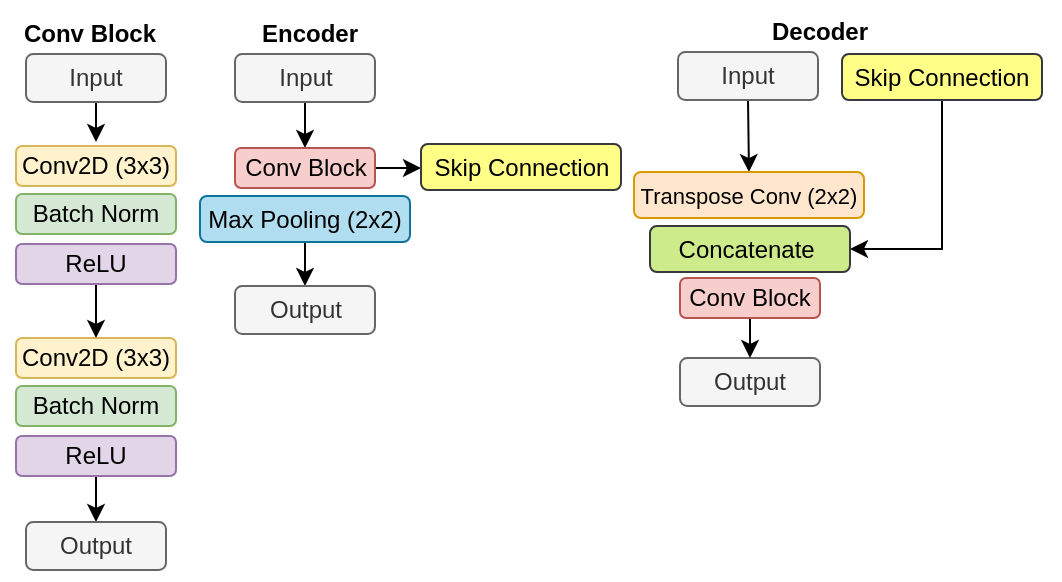 <mxfile version="26.2.6" pages="2">
  <diagram name="Page-1" id="Lb-_UWUphpEwMAvJYSBU">
    <mxGraphModel dx="874" dy="477" grid="1" gridSize="10" guides="1" tooltips="1" connect="1" arrows="1" fold="1" page="1" pageScale="1" pageWidth="850" pageHeight="1100" math="0" shadow="0">
      <root>
        <mxCell id="0" />
        <mxCell id="1" parent="0" />
        <mxCell id="-gU2kGT4cbX1jibzji8Q-50" value="" style="rounded=0;whiteSpace=wrap;html=1;strokeColor=none;fillColor=none;" parent="1" vertex="1">
          <mxGeometry x="150" y="73" width="530" height="290" as="geometry" />
        </mxCell>
        <mxCell id="-gU2kGT4cbX1jibzji8Q-20" value="" style="group;fontStyle=1;fontSize=10;" parent="1" vertex="1" connectable="0">
          <mxGeometry x="158" y="100" width="80" height="258" as="geometry" />
        </mxCell>
        <mxCell id="-gU2kGT4cbX1jibzji8Q-4" value="" style="edgeStyle=orthogonalEdgeStyle;rounded=0;orthogonalLoop=1;jettySize=auto;html=1;fontSize=10;" parent="-gU2kGT4cbX1jibzji8Q-20" source="-gU2kGT4cbX1jibzji8Q-1" edge="1">
          <mxGeometry relative="1" as="geometry">
            <mxPoint x="40" y="44" as="targetPoint" />
          </mxGeometry>
        </mxCell>
        <mxCell id="-gU2kGT4cbX1jibzji8Q-1" value="&lt;font&gt;Input&lt;/font&gt;" style="rounded=1;whiteSpace=wrap;html=1;fillColor=#f5f5f5;fontColor=#333333;strokeColor=#666666;" parent="-gU2kGT4cbX1jibzji8Q-20" vertex="1">
          <mxGeometry x="5" width="70" height="24" as="geometry" />
        </mxCell>
        <mxCell id="-gU2kGT4cbX1jibzji8Q-7" value="&lt;font style=&quot;font-size: 12px; font-weight: normal;&quot;&gt;Conv2D (3x3)&lt;/font&gt;" style="whiteSpace=wrap;html=1;rounded=1;fillColor=#fff2cc;strokeColor=#d6b656;fontStyle=1;fontSize=10;" parent="-gU2kGT4cbX1jibzji8Q-20" vertex="1">
          <mxGeometry y="142" width="80" height="20" as="geometry" />
        </mxCell>
        <mxCell id="-gU2kGT4cbX1jibzji8Q-19" style="edgeStyle=orthogonalEdgeStyle;rounded=0;orthogonalLoop=1;jettySize=auto;html=1;exitX=0.5;exitY=1;exitDx=0;exitDy=0;entryX=0.5;entryY=0;entryDx=0;entryDy=0;fontSize=10;" parent="-gU2kGT4cbX1jibzji8Q-20" source="-gU2kGT4cbX1jibzji8Q-9" target="-gU2kGT4cbX1jibzji8Q-18" edge="1">
          <mxGeometry relative="1" as="geometry" />
        </mxCell>
        <mxCell id="-gU2kGT4cbX1jibzji8Q-9" value="&lt;font style=&quot;font-size: 12px; font-weight: normal;&quot;&gt;ReLU&lt;/font&gt;" style="whiteSpace=wrap;html=1;rounded=1;fillColor=#e1d5e7;strokeColor=#9673a6;fontStyle=1;fontSize=10;" parent="-gU2kGT4cbX1jibzji8Q-20" vertex="1">
          <mxGeometry y="191" width="80" height="20" as="geometry" />
        </mxCell>
        <mxCell id="-gU2kGT4cbX1jibzji8Q-12" value="&lt;span style=&quot;font-weight: normal;&quot;&gt;&lt;font style=&quot;font-size: 12px;&quot;&gt;Batch Norm&lt;/font&gt;&lt;/span&gt;" style="whiteSpace=wrap;html=1;rounded=1;fillColor=#d5e8d4;strokeColor=#82b366;fontStyle=1;fontSize=10;" parent="-gU2kGT4cbX1jibzji8Q-20" vertex="1">
          <mxGeometry y="166" width="80" height="20" as="geometry" />
        </mxCell>
        <mxCell id="-gU2kGT4cbX1jibzji8Q-14" value="&lt;span style=&quot;font-weight: normal;&quot;&gt;&lt;font style=&quot;font-size: 12px;&quot;&gt;Conv2D (3x3)&lt;/font&gt;&lt;/span&gt;" style="whiteSpace=wrap;html=1;rounded=1;fillColor=#fff2cc;strokeColor=#d6b656;fontStyle=1;fontSize=10;" parent="-gU2kGT4cbX1jibzji8Q-20" vertex="1">
          <mxGeometry y="46" width="80" height="20" as="geometry" />
        </mxCell>
        <mxCell id="-gU2kGT4cbX1jibzji8Q-17" style="edgeStyle=orthogonalEdgeStyle;rounded=0;orthogonalLoop=1;jettySize=auto;html=1;exitX=0.5;exitY=1;exitDx=0;exitDy=0;entryX=0.5;entryY=0;entryDx=0;entryDy=0;fontSize=10;" parent="-gU2kGT4cbX1jibzji8Q-20" source="-gU2kGT4cbX1jibzji8Q-15" target="-gU2kGT4cbX1jibzji8Q-7" edge="1">
          <mxGeometry relative="1" as="geometry" />
        </mxCell>
        <mxCell id="-gU2kGT4cbX1jibzji8Q-15" value="&lt;span style=&quot;font-weight: normal;&quot;&gt;&lt;font style=&quot;font-size: 12px;&quot;&gt;ReLU&lt;/font&gt;&lt;/span&gt;" style="whiteSpace=wrap;html=1;rounded=1;fillColor=#e1d5e7;strokeColor=#9673a6;fontStyle=1;fontSize=10;" parent="-gU2kGT4cbX1jibzji8Q-20" vertex="1">
          <mxGeometry y="95" width="80" height="20" as="geometry" />
        </mxCell>
        <mxCell id="-gU2kGT4cbX1jibzji8Q-16" value="&lt;font style=&quot;font-size: 12px; font-weight: normal;&quot;&gt;Batch Norm&lt;/font&gt;" style="whiteSpace=wrap;html=1;rounded=1;fillColor=#d5e8d4;strokeColor=#82b366;fontStyle=1;fontSize=10;" parent="-gU2kGT4cbX1jibzji8Q-20" vertex="1">
          <mxGeometry y="70" width="80" height="20" as="geometry" />
        </mxCell>
        <mxCell id="-gU2kGT4cbX1jibzji8Q-18" value="&lt;font style=&quot;font-size: 12px; font-weight: normal;&quot;&gt;Output&lt;/font&gt;" style="rounded=1;whiteSpace=wrap;html=1;fillColor=#f5f5f5;fontColor=#333333;strokeColor=#666666;fontStyle=1;fontSize=10;" parent="-gU2kGT4cbX1jibzji8Q-20" vertex="1">
          <mxGeometry x="5" y="234" width="70" height="24" as="geometry" />
        </mxCell>
        <mxCell id="-gU2kGT4cbX1jibzji8Q-43" value="Conv Block" style="text;html=1;align=center;verticalAlign=middle;whiteSpace=wrap;rounded=0;fontStyle=1" parent="1" vertex="1">
          <mxGeometry x="160" y="80" width="70" height="20" as="geometry" />
        </mxCell>
        <mxCell id="-gU2kGT4cbX1jibzji8Q-44" value="" style="group;fontSize=10;" parent="1" vertex="1" connectable="0">
          <mxGeometry x="250" y="100" width="213.5" height="140" as="geometry" />
        </mxCell>
        <mxCell id="-gU2kGT4cbX1jibzji8Q-28" style="edgeStyle=orthogonalEdgeStyle;rounded=0;orthogonalLoop=1;jettySize=auto;html=1;exitX=0.5;exitY=1;exitDx=0;exitDy=0;entryX=0.5;entryY=0;entryDx=0;entryDy=0;" parent="-gU2kGT4cbX1jibzji8Q-44" source="-gU2kGT4cbX1jibzji8Q-21" target="-gU2kGT4cbX1jibzji8Q-22" edge="1">
          <mxGeometry relative="1" as="geometry" />
        </mxCell>
        <mxCell id="-gU2kGT4cbX1jibzji8Q-21" value="&lt;font style=&quot;&quot;&gt;Input&lt;/font&gt;" style="rounded=1;whiteSpace=wrap;html=1;fillColor=#f5f5f5;fontColor=#333333;strokeColor=#666666;" parent="-gU2kGT4cbX1jibzji8Q-44" vertex="1">
          <mxGeometry x="17.5" width="70" height="24" as="geometry" />
        </mxCell>
        <mxCell id="-gU2kGT4cbX1jibzji8Q-31" style="edgeStyle=orthogonalEdgeStyle;rounded=0;orthogonalLoop=1;jettySize=auto;html=1;exitX=1;exitY=0.5;exitDx=0;exitDy=0;entryX=0;entryY=0.5;entryDx=0;entryDy=0;" parent="-gU2kGT4cbX1jibzji8Q-44" source="-gU2kGT4cbX1jibzji8Q-22" target="-gU2kGT4cbX1jibzji8Q-27" edge="1">
          <mxGeometry relative="1" as="geometry" />
        </mxCell>
        <mxCell id="-gU2kGT4cbX1jibzji8Q-22" value="&lt;font style=&quot;&quot;&gt;Conv Block&lt;/font&gt;" style="rounded=1;whiteSpace=wrap;html=1;fillColor=#f8cecc;strokeColor=#b85450;" parent="-gU2kGT4cbX1jibzji8Q-44" vertex="1">
          <mxGeometry x="17.5" y="47" width="70" height="20" as="geometry" />
        </mxCell>
        <mxCell id="-gU2kGT4cbX1jibzji8Q-29" style="edgeStyle=orthogonalEdgeStyle;rounded=0;orthogonalLoop=1;jettySize=auto;html=1;exitX=0.5;exitY=1;exitDx=0;exitDy=0;entryX=0.5;entryY=0;entryDx=0;entryDy=0;" parent="-gU2kGT4cbX1jibzji8Q-44" source="-gU2kGT4cbX1jibzji8Q-23" target="-gU2kGT4cbX1jibzji8Q-26" edge="1">
          <mxGeometry relative="1" as="geometry" />
        </mxCell>
        <mxCell id="-gU2kGT4cbX1jibzji8Q-23" value="&lt;font style=&quot;&quot;&gt;Max Pooling (2x2)&lt;/font&gt;" style="rounded=1;whiteSpace=wrap;html=1;fillColor=#b1ddf0;strokeColor=#10739e;" parent="-gU2kGT4cbX1jibzji8Q-44" vertex="1">
          <mxGeometry y="71" width="105" height="23" as="geometry" />
        </mxCell>
        <mxCell id="-gU2kGT4cbX1jibzji8Q-26" value="&lt;font style=&quot;&quot;&gt;Output&lt;/font&gt;" style="rounded=1;whiteSpace=wrap;html=1;fillColor=#f5f5f5;fontColor=#333333;strokeColor=#666666;" parent="-gU2kGT4cbX1jibzji8Q-44" vertex="1">
          <mxGeometry x="17.5" y="116" width="70" height="24" as="geometry" />
        </mxCell>
        <mxCell id="-gU2kGT4cbX1jibzji8Q-27" value="&lt;font style=&quot;&quot;&gt;Skip Connection&lt;/font&gt;" style="rounded=1;whiteSpace=wrap;html=1;fillColor=#ffff88;strokeColor=#36393d;" parent="-gU2kGT4cbX1jibzji8Q-44" vertex="1">
          <mxGeometry x="110.5" y="45" width="100" height="23" as="geometry" />
        </mxCell>
        <mxCell id="-gU2kGT4cbX1jibzji8Q-46" value="Encoder" style="text;html=1;align=center;verticalAlign=middle;whiteSpace=wrap;rounded=0;fontStyle=1" parent="1" vertex="1">
          <mxGeometry x="270" y="80" width="70" height="20" as="geometry" />
        </mxCell>
        <mxCell id="-gU2kGT4cbX1jibzji8Q-47" value="" style="group" parent="1" vertex="1" connectable="0">
          <mxGeometry x="475" y="99" width="196" height="177" as="geometry" />
        </mxCell>
        <mxCell id="-gU2kGT4cbX1jibzji8Q-39" style="edgeStyle=orthogonalEdgeStyle;rounded=0;orthogonalLoop=1;jettySize=auto;html=1;exitX=0.5;exitY=1;exitDx=0;exitDy=0;entryX=0.5;entryY=0;entryDx=0;entryDy=0;" parent="-gU2kGT4cbX1jibzji8Q-47" source="-gU2kGT4cbX1jibzji8Q-32" target="-gU2kGT4cbX1jibzji8Q-38" edge="1">
          <mxGeometry relative="1" as="geometry" />
        </mxCell>
        <mxCell id="-gU2kGT4cbX1jibzji8Q-32" value="&lt;font style=&quot;&quot;&gt;Input&lt;/font&gt;" style="rounded=1;whiteSpace=wrap;html=1;fillColor=#f5f5f5;fontColor=#333333;strokeColor=#666666;" parent="-gU2kGT4cbX1jibzji8Q-47" vertex="1">
          <mxGeometry x="14" width="70" height="24" as="geometry" />
        </mxCell>
        <mxCell id="-gU2kGT4cbX1jibzji8Q-33" value="&lt;font style=&quot;&quot;&gt;Output&lt;/font&gt;" style="rounded=1;whiteSpace=wrap;html=1;fillColor=#f5f5f5;fontColor=#333333;strokeColor=#666666;" parent="-gU2kGT4cbX1jibzji8Q-47" vertex="1">
          <mxGeometry x="15" y="153" width="70" height="24" as="geometry" />
        </mxCell>
        <mxCell id="-gU2kGT4cbX1jibzji8Q-35" style="edgeStyle=orthogonalEdgeStyle;rounded=0;orthogonalLoop=1;jettySize=auto;html=1;exitX=0.5;exitY=1;exitDx=0;exitDy=0;entryX=0.5;entryY=0;entryDx=0;entryDy=0;" parent="-gU2kGT4cbX1jibzji8Q-47" source="-gU2kGT4cbX1jibzji8Q-34" target="-gU2kGT4cbX1jibzji8Q-33" edge="1">
          <mxGeometry relative="1" as="geometry" />
        </mxCell>
        <mxCell id="-gU2kGT4cbX1jibzji8Q-34" value="&lt;font&gt;Conv Block&lt;/font&gt;" style="rounded=1;whiteSpace=wrap;html=1;fillColor=#f8cecc;strokeColor=#b85450;" parent="-gU2kGT4cbX1jibzji8Q-47" vertex="1">
          <mxGeometry x="15" y="113" width="70" height="20" as="geometry" />
        </mxCell>
        <mxCell id="-gU2kGT4cbX1jibzji8Q-41" style="edgeStyle=orthogonalEdgeStyle;rounded=0;orthogonalLoop=1;jettySize=auto;html=1;exitX=0.5;exitY=1;exitDx=0;exitDy=0;entryX=1;entryY=0.5;entryDx=0;entryDy=0;" parent="-gU2kGT4cbX1jibzji8Q-47" source="-gU2kGT4cbX1jibzji8Q-36" target="-gU2kGT4cbX1jibzji8Q-37" edge="1">
          <mxGeometry relative="1" as="geometry" />
        </mxCell>
        <mxCell id="-gU2kGT4cbX1jibzji8Q-36" value="&lt;font style=&quot;&quot;&gt;Skip Connection&lt;/font&gt;" style="rounded=1;whiteSpace=wrap;html=1;fillColor=#ffff88;strokeColor=#36393d;" parent="-gU2kGT4cbX1jibzji8Q-47" vertex="1">
          <mxGeometry x="96" y="1" width="100" height="23" as="geometry" />
        </mxCell>
        <mxCell id="-gU2kGT4cbX1jibzji8Q-37" value="&lt;font style=&quot;&quot;&gt;Concatenate&amp;nbsp;&lt;/font&gt;" style="rounded=1;whiteSpace=wrap;html=1;fillColor=#cdeb8b;strokeColor=#36393d;" parent="-gU2kGT4cbX1jibzji8Q-47" vertex="1">
          <mxGeometry y="87" width="100" height="23" as="geometry" />
        </mxCell>
        <mxCell id="-gU2kGT4cbX1jibzji8Q-38" value="&lt;font style=&quot;font-size: 11px;&quot;&gt;&lt;font style=&quot;&quot;&gt;Transpose&amp;nbsp;&lt;/font&gt;&lt;span style=&quot;background-color: transparent; color: light-dark(rgb(0, 0, 0), rgb(255, 255, 255));&quot;&gt;&lt;font style=&quot;&quot;&gt;Conv (2x2)&lt;/font&gt;&lt;/span&gt;&lt;/font&gt;" style="rounded=1;whiteSpace=wrap;html=1;fillColor=#ffe6cc;strokeColor=#d79b00;" parent="-gU2kGT4cbX1jibzji8Q-47" vertex="1">
          <mxGeometry x="-8" y="60" width="115" height="23" as="geometry" />
        </mxCell>
        <mxCell id="-gU2kGT4cbX1jibzji8Q-49" value="Decoder" style="text;html=1;align=center;verticalAlign=middle;whiteSpace=wrap;rounded=0;fontStyle=1" parent="1" vertex="1">
          <mxGeometry x="525" y="79" width="70" height="20" as="geometry" />
        </mxCell>
      </root>
    </mxGraphModel>
  </diagram>
  <diagram id="UZ_mkDdNo1GEg9Fo6eb8" name="Page-2">
    <mxGraphModel dx="1113" dy="477" grid="1" gridSize="10" guides="1" tooltips="1" connect="1" arrows="1" fold="1" page="1" pageScale="1" pageWidth="850" pageHeight="1100" math="0" shadow="0">
      <root>
        <mxCell id="0" />
        <mxCell id="1" parent="0" />
        <mxCell id="zTAyR1EP8t8b5qUxrJmI-66" value="" style="group" vertex="1" connectable="0" parent="1">
          <mxGeometry x="68" y="440" width="90" height="97" as="geometry" />
        </mxCell>
        <mxCell id="zTAyR1EP8t8b5qUxrJmI-62" value="" style="group" vertex="1" connectable="0" parent="zTAyR1EP8t8b5qUxrJmI-66">
          <mxGeometry x="5" y="24" width="80" height="68" as="geometry" />
        </mxCell>
        <mxCell id="zTAyR1EP8t8b5qUxrJmI-59" value="&lt;span style=&quot;font-weight: normal;&quot;&gt;&lt;font style=&quot;font-size: 12px;&quot;&gt;BN&lt;/font&gt;&lt;/span&gt;" style="whiteSpace=wrap;html=1;rounded=1;fillColor=#fff2cc;strokeColor=#d6b656;fontStyle=1;fontSize=10;" vertex="1" parent="zTAyR1EP8t8b5qUxrJmI-62">
          <mxGeometry width="80" height="20" as="geometry" />
        </mxCell>
        <mxCell id="zTAyR1EP8t8b5qUxrJmI-60" value="&lt;span style=&quot;font-weight: normal;&quot;&gt;&lt;font style=&quot;font-size: 12px;&quot;&gt;Conv&lt;/font&gt;&lt;/span&gt;" style="whiteSpace=wrap;html=1;rounded=1;fillColor=#e1d5e7;strokeColor=#9673a6;fontStyle=1;fontSize=10;" vertex="1" parent="zTAyR1EP8t8b5qUxrJmI-62">
          <mxGeometry y="48" width="80" height="20" as="geometry" />
        </mxCell>
        <mxCell id="zTAyR1EP8t8b5qUxrJmI-61" value="&lt;font style=&quot;font-size: 12px; font-weight: normal;&quot;&gt;ReLU&lt;/font&gt;" style="whiteSpace=wrap;html=1;rounded=1;fillColor=#d5e8d4;strokeColor=#82b366;fontStyle=1;fontSize=10;" vertex="1" parent="zTAyR1EP8t8b5qUxrJmI-62">
          <mxGeometry y="24" width="80" height="20" as="geometry" />
        </mxCell>
        <mxCell id="zTAyR1EP8t8b5qUxrJmI-63" value="Conv_block" style="text;html=1;align=center;verticalAlign=middle;whiteSpace=wrap;rounded=0;fontStyle=1" vertex="1" parent="zTAyR1EP8t8b5qUxrJmI-66">
          <mxGeometry x="8" width="70" height="20" as="geometry" />
        </mxCell>
        <mxCell id="zTAyR1EP8t8b5qUxrJmI-64" value="" style="rounded=0;whiteSpace=wrap;html=1;fillColor=none;strokeColor=#FF0000;dashed=1;strokeWidth=1.4;" vertex="1" parent="zTAyR1EP8t8b5qUxrJmI-66">
          <mxGeometry y="19" width="90" height="78" as="geometry" />
        </mxCell>
        <mxCell id="zTAyR1EP8t8b5qUxrJmI-82" value="" style="group" vertex="1" connectable="0" parent="1">
          <mxGeometry x="270" y="389" width="120" height="199" as="geometry" />
        </mxCell>
        <mxCell id="zTAyR1EP8t8b5qUxrJmI-65" value="&lt;pre style=&quot;line-height: 16.25px; padding: 0 var(--jp-code-padding); color: rgb(33, 33, 33); text-align: start;&quot;&gt;&lt;span class=&quot;nf&quot; style=&quot;&quot;&gt;&lt;font style=&quot;font-size: 13px;&quot;&gt;Residual_block&lt;/font&gt;&lt;/span&gt;&lt;/pre&gt;" style="text;html=1;align=center;verticalAlign=middle;whiteSpace=wrap;rounded=0;fontStyle=1" vertex="1" parent="zTAyR1EP8t8b5qUxrJmI-82">
          <mxGeometry x="29" width="70" height="20" as="geometry" />
        </mxCell>
        <mxCell id="zTAyR1EP8t8b5qUxrJmI-76" style="edgeStyle=orthogonalEdgeStyle;curved=1;rounded=0;orthogonalLoop=1;jettySize=auto;html=1;exitX=0.5;exitY=0;exitDx=0;exitDy=0;startArrow=blockThin;startFill=1;endArrow=none;strokeWidth=1.3;" edge="1" parent="zTAyR1EP8t8b5qUxrJmI-82" source="zTAyR1EP8t8b5qUxrJmI-67">
          <mxGeometry relative="1" as="geometry">
            <mxPoint x="70" y="29" as="targetPoint" />
          </mxGeometry>
        </mxCell>
        <mxCell id="zTAyR1EP8t8b5qUxrJmI-67" value="&lt;span style=&quot;font-size: 12px;&quot;&gt;&lt;b&gt;Conv_block&lt;/b&gt;&lt;/span&gt;" style="whiteSpace=wrap;html=1;rounded=1;fillColor=#b1ddf0;strokeColor=#10739e;fontStyle=0;fontSize=10;" vertex="1" parent="zTAyR1EP8t8b5qUxrJmI-82">
          <mxGeometry x="30" y="56" width="80" height="20" as="geometry" />
        </mxCell>
        <mxCell id="zTAyR1EP8t8b5qUxrJmI-69" value="&lt;span style=&quot;font-size: 12px;&quot;&gt;&lt;b&gt;Conv_block&lt;/b&gt;&lt;/span&gt;" style="whiteSpace=wrap;html=1;rounded=1;fillColor=#b1ddf0;strokeColor=#10739e;fontStyle=0;fontSize=10;" vertex="1" parent="zTAyR1EP8t8b5qUxrJmI-82">
          <mxGeometry x="30" y="79" width="80" height="20" as="geometry" />
        </mxCell>
        <mxCell id="zTAyR1EP8t8b5qUxrJmI-70" value="&lt;span style=&quot;font-weight: normal;&quot;&gt;&lt;font style=&quot;font-size: 12px;&quot;&gt;Conv&lt;/font&gt;&lt;/span&gt;" style="whiteSpace=wrap;html=1;rounded=1;fillColor=#e1d5e7;strokeColor=#9673a6;fontStyle=1;fontSize=10;" vertex="1" parent="zTAyR1EP8t8b5qUxrJmI-82">
          <mxGeometry x="30" y="102" width="80" height="20" as="geometry" />
        </mxCell>
        <mxCell id="zTAyR1EP8t8b5qUxrJmI-71" value="&lt;span style=&quot;font-weight: normal;&quot;&gt;&lt;font style=&quot;font-size: 12px;&quot;&gt;BN&lt;/font&gt;&lt;/span&gt;" style="whiteSpace=wrap;html=1;rounded=1;fillColor=#fff2cc;strokeColor=#d6b656;fontStyle=1;fontSize=10;" vertex="1" parent="zTAyR1EP8t8b5qUxrJmI-82">
          <mxGeometry x="30" y="125" width="80" height="20" as="geometry" />
        </mxCell>
        <mxCell id="zTAyR1EP8t8b5qUxrJmI-77" style="edgeStyle=orthogonalEdgeStyle;curved=1;rounded=0;orthogonalLoop=1;jettySize=auto;html=1;exitX=0.5;exitY=1;exitDx=0;exitDy=0;strokeWidth=1.3;endArrow=blockThin;startFill=0;startArrow=none;endFill=1;" edge="1" parent="zTAyR1EP8t8b5qUxrJmI-82" source="zTAyR1EP8t8b5qUxrJmI-73">
          <mxGeometry relative="1" as="geometry">
            <mxPoint x="70" y="199" as="targetPoint" />
            <Array as="points">
              <mxPoint x="70" y="189" />
              <mxPoint x="70" y="189" />
            </Array>
          </mxGeometry>
        </mxCell>
        <mxCell id="zTAyR1EP8t8b5qUxrJmI-78" style="edgeStyle=orthogonalEdgeStyle;curved=1;rounded=0;orthogonalLoop=1;jettySize=auto;html=1;exitX=0;exitY=0.5;exitDx=0;exitDy=0;strokeWidth=1.3;endArrow=none;startFill=1;startArrow=blockThin;" edge="1" parent="zTAyR1EP8t8b5qUxrJmI-82" source="zTAyR1EP8t8b5qUxrJmI-73">
          <mxGeometry relative="1" as="geometry">
            <mxPoint x="70" y="39" as="targetPoint" />
            <Array as="points">
              <mxPoint x="10" y="158" />
              <mxPoint x="10" y="39" />
            </Array>
          </mxGeometry>
        </mxCell>
        <mxCell id="zTAyR1EP8t8b5qUxrJmI-73" value="&lt;span style=&quot;font-weight: normal;&quot;&gt;&lt;font style=&quot;font-size: 12px;&quot;&gt;Addition&lt;/font&gt;&lt;/span&gt;" style="whiteSpace=wrap;html=1;rounded=1;fillColor=#f5f5f5;strokeColor=#666666;fontStyle=1;fontSize=10;gradientColor=#b3b3b3;" vertex="1" parent="zTAyR1EP8t8b5qUxrJmI-82">
          <mxGeometry x="30" y="148" width="80" height="20" as="geometry" />
        </mxCell>
        <mxCell id="zTAyR1EP8t8b5qUxrJmI-79" value="" style="rounded=0;whiteSpace=wrap;html=1;fillColor=none;strokeColor=light-dark(#da0b0b, #ededed);strokeWidth=1.4;dashed=1;" vertex="1" parent="zTAyR1EP8t8b5qUxrJmI-82">
          <mxGeometry y="20" width="120" height="179" as="geometry" />
        </mxCell>
        <mxCell id="zTAyR1EP8t8b5qUxrJmI-101" value="" style="group" vertex="1" connectable="0" parent="1">
          <mxGeometry x="165" y="451" width="91" height="75" as="geometry" />
        </mxCell>
        <mxCell id="zTAyR1EP8t8b5qUxrJmI-94" value="" style="group" vertex="1" connectable="0" parent="zTAyR1EP8t8b5qUxrJmI-101">
          <mxGeometry x="6" y="27" width="80" height="42" as="geometry" />
        </mxCell>
        <mxCell id="zTAyR1EP8t8b5qUxrJmI-88" value="&lt;span style=&quot;font-size: 12px;&quot;&gt;&lt;b&gt;Conv_block&lt;/b&gt;&lt;/span&gt;" style="whiteSpace=wrap;html=1;rounded=1;fillColor=#dae8fc;strokeColor=#6c8ebf;fontStyle=0;fontSize=10;gradientColor=#7ea6e0;" vertex="1" parent="zTAyR1EP8t8b5qUxrJmI-94">
          <mxGeometry width="80" height="20" as="geometry" />
        </mxCell>
        <mxCell id="zTAyR1EP8t8b5qUxrJmI-90" value="&lt;span style=&quot;font-size: 12px;&quot;&gt;&lt;b&gt;Conv_block&lt;/b&gt;&lt;/span&gt;" style="whiteSpace=wrap;html=1;rounded=1;fillColor=#dae8fc;strokeColor=#6c8ebf;fontStyle=0;fontSize=10;gradientColor=#7ea6e0;" vertex="1" parent="zTAyR1EP8t8b5qUxrJmI-94">
          <mxGeometry y="22" width="80" height="20" as="geometry" />
        </mxCell>
        <mxCell id="zTAyR1EP8t8b5qUxrJmI-96" value="" style="rounded=0;whiteSpace=wrap;html=1;fillColor=none;strokeColor=light-dark(#e50606, #ededed);strokeWidth=1.4;dashed=1;" vertex="1" parent="zTAyR1EP8t8b5qUxrJmI-101">
          <mxGeometry y="21" width="91" height="54" as="geometry" />
        </mxCell>
        <mxCell id="zTAyR1EP8t8b5qUxrJmI-97" value="&lt;pre style=&quot;line-height: 16.25px; padding: 0 var(--jp-code-padding); color: rgb(33, 33, 33); font-size: 13px; text-align: start;&quot;&gt;&lt;span style=&quot;color: var(--jp-mirror-editor-comment-color);&quot; class=&quot;c1&quot;&gt;Bridge&lt;/span&gt;&lt;/pre&gt;" style="text;html=1;align=center;verticalAlign=middle;whiteSpace=wrap;rounded=0;fontStyle=1" vertex="1" parent="zTAyR1EP8t8b5qUxrJmI-101">
          <mxGeometry x="11" width="70" height="20" as="geometry" />
        </mxCell>
        <mxCell id="zTAyR1EP8t8b5qUxrJmI-117" value="" style="group" vertex="1" connectable="0" parent="1">
          <mxGeometry x="425" y="418.5" width="100" height="140" as="geometry" />
        </mxCell>
        <mxCell id="zTAyR1EP8t8b5qUxrJmI-14" value="&lt;pre style=&quot;line-height: 16.25px; padding: 0 var(--jp-code-padding); color: rgb(33, 33, 33); font-size: 13px; text-align: start;&quot;&gt;&lt;span class=&quot;n&quot;&gt;&lt;b&gt;upsample_concat_block&lt;/b&gt;&lt;/span&gt;&lt;/pre&gt;" style="text;html=1;align=center;verticalAlign=middle;whiteSpace=wrap;rounded=0;fontStyle=0" vertex="1" parent="zTAyR1EP8t8b5qUxrJmI-117">
          <mxGeometry x="1" width="98" height="20" as="geometry" />
        </mxCell>
        <mxCell id="zTAyR1EP8t8b5qUxrJmI-116" style="edgeStyle=orthogonalEdgeStyle;rounded=0;orthogonalLoop=1;jettySize=auto;html=1;exitX=0.5;exitY=1;exitDx=0;exitDy=0;strokeWidth=1.2;endArrow=none;startFill=1;startArrow=blockThin;" edge="1" parent="zTAyR1EP8t8b5qUxrJmI-117" source="zTAyR1EP8t8b5qUxrJmI-102">
          <mxGeometry relative="1" as="geometry">
            <mxPoint x="51" y="136" as="targetPoint" />
            <Array as="points">
              <mxPoint x="51" y="126" />
              <mxPoint x="51" y="126" />
            </Array>
          </mxGeometry>
        </mxCell>
        <mxCell id="zTAyR1EP8t8b5qUxrJmI-102" value="&lt;span style=&quot;&quot;&gt;&lt;font style=&quot;font-size: 12px;&quot;&gt;Up Sampling&lt;/font&gt;&lt;/span&gt;" style="whiteSpace=wrap;html=1;rounded=1;fillColor=#fff2cc;strokeColor=#d6b656;fontStyle=0;fontSize=10;" vertex="1" parent="zTAyR1EP8t8b5qUxrJmI-117">
          <mxGeometry x="8" y="86" width="86" height="20" as="geometry" />
        </mxCell>
        <mxCell id="zTAyR1EP8t8b5qUxrJmI-104" value="&lt;font style=&quot;&quot;&gt;Concatenate&amp;nbsp;&lt;/font&gt;" style="rounded=1;whiteSpace=wrap;html=1;fillColor=#e6d0de;strokeColor=#996185;gradientColor=#d5739d;" vertex="1" parent="zTAyR1EP8t8b5qUxrJmI-117">
          <mxGeometry x="8.5" y="58" width="85" height="23" as="geometry" />
        </mxCell>
        <mxCell id="zTAyR1EP8t8b5qUxrJmI-115" style="edgeStyle=orthogonalEdgeStyle;rounded=0;orthogonalLoop=1;jettySize=auto;html=1;exitX=0.5;exitY=0;exitDx=0;exitDy=0;strokeWidth=1.2;endArrow=blockThin;endFill=1;" edge="1" parent="zTAyR1EP8t8b5qUxrJmI-117">
          <mxGeometry relative="1" as="geometry">
            <mxPoint x="51" y="26" as="targetPoint" />
            <mxPoint x="50.5" y="56" as="sourcePoint" />
          </mxGeometry>
        </mxCell>
        <mxCell id="zTAyR1EP8t8b5qUxrJmI-114" value="" style="rounded=0;whiteSpace=wrap;html=1;fillColor=none;strokeColor=light-dark(#ec0404, #ededed);strokeWidth=1.4;dashed=1;" vertex="1" parent="zTAyR1EP8t8b5qUxrJmI-117">
          <mxGeometry y="20" width="100" height="120" as="geometry" />
        </mxCell>
        <mxCell id="zTAyR1EP8t8b5qUxrJmI-131" value="" style="group" vertex="1" connectable="0" parent="1">
          <mxGeometry x="548" y="427" width="120" height="123" as="geometry" />
        </mxCell>
        <mxCell id="zTAyR1EP8t8b5qUxrJmI-83" value="&lt;pre style=&quot;font-size: 12px; line-height: 16.25px; padding: 0 var(--jp-code-padding); color: rgb(33, 33, 33); text-align: start;&quot;&gt;&lt;span style=&quot;&quot; class=&quot;nf&quot;&gt;&lt;font style=&quot;font-size: 13px;&quot;&gt;Residual_block&lt;/font&gt;&lt;/span&gt;&lt;/pre&gt;" style="whiteSpace=wrap;html=1;rounded=1;fillColor=#cdeb8b;strokeColor=#36393d;fontStyle=1;fontSize=10;" vertex="1" parent="zTAyR1EP8t8b5qUxrJmI-131">
          <mxGeometry x="6" y="26" width="110" height="20" as="geometry" />
        </mxCell>
        <mxCell id="zTAyR1EP8t8b5qUxrJmI-84" value="&lt;pre style=&quot;font-size: 12px; line-height: 16.25px; padding: 0 var(--jp-code-padding); color: rgb(33, 33, 33); text-align: start;&quot;&gt;&lt;span style=&quot;&quot; class=&quot;nf&quot;&gt;&lt;font style=&quot;font-size: 13px;&quot;&gt;Residual_block&lt;/font&gt;&lt;/span&gt;&lt;/pre&gt;" style="whiteSpace=wrap;html=1;rounded=1;fillColor=#cdeb8b;strokeColor=#36393d;fontStyle=1;fontSize=10;" vertex="1" parent="zTAyR1EP8t8b5qUxrJmI-131">
          <mxGeometry x="6" y="50" width="110" height="20" as="geometry" />
        </mxCell>
        <mxCell id="zTAyR1EP8t8b5qUxrJmI-85" value="&lt;pre style=&quot;font-size: 12px; line-height: 16.25px; padding: 0 var(--jp-code-padding); color: rgb(33, 33, 33); text-align: start;&quot;&gt;&lt;span style=&quot;&quot; class=&quot;nf&quot;&gt;&lt;font style=&quot;font-size: 13px;&quot;&gt;Residual_block&lt;/font&gt;&lt;/span&gt;&lt;/pre&gt;" style="whiteSpace=wrap;html=1;rounded=1;fillColor=#cdeb8b;strokeColor=#36393d;fontStyle=1;fontSize=10;" vertex="1" parent="zTAyR1EP8t8b5qUxrJmI-131">
          <mxGeometry x="6" y="74" width="110" height="20" as="geometry" />
        </mxCell>
        <mxCell id="zTAyR1EP8t8b5qUxrJmI-86" value="&lt;pre style=&quot;font-size: 12px; line-height: 16.25px; padding: 0 var(--jp-code-padding); color: rgb(33, 33, 33); text-align: start;&quot;&gt;&lt;span style=&quot;&quot; class=&quot;nf&quot;&gt;&lt;font style=&quot;font-size: 13px;&quot;&gt;Residual_block&lt;/font&gt;&lt;/span&gt;&lt;/pre&gt;" style="whiteSpace=wrap;html=1;rounded=1;fillColor=#cdeb8b;strokeColor=#36393d;fontStyle=1;fontSize=10;" vertex="1" parent="zTAyR1EP8t8b5qUxrJmI-131">
          <mxGeometry x="6" y="98" width="110" height="20" as="geometry" />
        </mxCell>
        <mxCell id="zTAyR1EP8t8b5qUxrJmI-98" value="&lt;span style=&quot;text-wrap-mode: nowrap; color: rgba(0, 0, 0, 0); font-family: monospace; font-size: 0px; text-align: start;&quot;&gt;%3CmxGraphModel%3E%3Croot%3E%3CmxCell%20id%3D%220%22%2F%3E%3CmxCell%20id%3D%221%22%20parent%3D%220%22%2F%3E%3CmxCell%20id%3D%222%22%20value%3D%22%22%20style%3D%22rounded%3D0%3BwhiteSpace%3Dwrap%3Bhtml%3D1%3BfillColor%3Dnone%3BstrokeWidth%3D1.4%3Bdashed%3D1%3BstrokeColor%3Dlight-dark(%23e60505%2C%20%23ededed)%3B%22%20vertex%3D%221%22%20parent%3D%221%22%3E%3CmxGeometry%20x%3D%2274%22%20y%3D%22654%22%20width%3D%22120%22%20height%3D%22102%22%20as%3D%22geometry%22%2F%3E%3C%2FmxCell%3E%3C%2Froot%3E%3C%2FmxGraphModel%3E&lt;/span&gt;&lt;span style=&quot;text-wrap-mode: nowrap; color: rgba(0, 0, 0, 0); font-family: monospace; font-size: 0px; text-align: start;&quot;&gt;%3CmxGraphModel%3E%3Croot%3E%3CmxCell%20id%3D%220%22%2F%3E%3CmxCell%20id%3D%221%22%20parent%3D%220%22%2F%3E%3CmxCell%20id%3D%222%22%20value%3D%22%22%20style%3D%22rounded%3D0%3BwhiteSpace%3Dwrap%3Bhtml%3D1%3BfillColor%3Dnone%3BstrokeWidth%3D1.4%3Bdashed%3D1%3BstrokeColor%3Dlight-dark(%23e60505%2C%20%23ededed)%3B%22%20vertex%3D%221%22%20parent%3D%221%22%3E%3CmxGeometry%20x%3D%2274%22%20y%3D%22654%22%20width%3D%22120%22%20height%3D%22102%22%20as%3D%22geometry%22%2F%3E%3C%2FmxCell%3E%3C%2Froot%3E%3C%2FmxGraphModel%3E&lt;/span&gt;&lt;span style=&quot;text-wrap-mode: nowrap; color: rgba(0, 0, 0, 0); font-family: monospace; font-size: 0px; text-align: start;&quot;&gt;%3CmxGraphModel%3E%3Croot%3E%3CmxCell%20id%3D%220%22%2F%3E%3CmxCell%20id%3D%221%22%20parent%3D%220%22%2F%3E%3CmxCell%20id%3D%222%22%20value%3D%22%22%20style%3D%22rounded%3D0%3BwhiteSpace%3Dwrap%3Bhtml%3D1%3BfillColor%3Dnone%3BstrokeWidth%3D1.4%3Bdashed%3D1%3BstrokeColor%3Dlight-dark(%23e60505%2C%20%23ededed)%3B%22%20vertex%3D%221%22%20parent%3D%221%22%3E%3CmxGeometry%20x%3D%2274%22%20y%3D%22654%22%20width%3D%22120%22%20height%3D%22102%22%20as%3D%22geometry%22%2F%3E%3C%2FmxCell%3E%3C%2Froot%3E%3C%2FmxGraphModel%3E&lt;/span&gt;&lt;span style=&quot;text-wrap-mode: nowrap; color: rgba(0, 0, 0, 0); font-family: monospace; font-size: 0px; text-align: start;&quot;&gt;%3CmxGraphModel%3E%3Croot%3E%3CmxCell%20id%3D%220%22%2F%3E%3CmxCell%20id%3D%221%22%20parent%3D%220%22%2F%3E%3CmxCell%20id%3D%222%22%20value%3D%22%22%20style%3D%22rounded%3D0%3BwhiteSpace%3Dwrap%3Bhtml%3D1%3BfillColor%3Dnone%3BstrokeWidth%3D1.4%3Bdashed%3D1%3BstrokeColor%3Dlight-dark(%23e60505%2C%20%23ededed)%3B%22%20vertex%3D%221%22%20parent%3D%221%22%3E%3CmxGeometry%20x%3D%2274%22%20y%3D%22654%22%20width%3D%22120%22%20height%3D%22102%22%20as%3D%22geometry%22%2F%3E%3C%2FmxCell%3E%3C%2Froot%3E%3C%2FmxGraphModel%3E&lt;/span&gt;&lt;span style=&quot;text-wrap-mode: nowrap; color: rgba(0, 0, 0, 0); font-family: monospace; font-size: 0px; text-align: start;&quot;&gt;%3CmxGraphModel%3E%3Croot%3E%3CmxCell%20id%3D%220%22%2F%3E%3CmxCell%20id%3D%221%22%20parent%3D%220%22%2F%3E%3CmxCell%20id%3D%222%22%20value%3D%22%22%20style%3D%22rounded%3D0%3BwhiteSpace%3Dwrap%3Bhtml%3D1%3BfillColor%3Dnone%3BstrokeWidth%3D1.4%3Bdashed%3D1%3BstrokeColor%3Dlight-dark(%23e60505%2C%20%23ededed)%3B%22%20vertex%3D%221%22%20parent%3D%221%22%3E%3CmxGeometry%20x%3D%2274%22%20y%3D%22654%22%20width%3D%22120%22%20height%3D%22102%22%20as%3D%22geometry%22%2F%3E%3C%2FmxCell%3E%3C%2Froot%3E%3C%2FmxGraphModel%3E&lt;/span&gt;&lt;span style=&quot;text-wrap-mode: nowrap; color: rgba(0, 0, 0, 0); font-family: monospace; font-size: 0px; text-align: start;&quot;&gt;%3CmxGraphModel%3E%3Croot%3E%3CmxCell%20id%3D%220%22%2F%3E%3CmxCell%20id%3D%221%22%20parent%3D%220%22%2F%3E%3CmxCell%20id%3D%222%22%20value%3D%22%22%20style%3D%22rounded%3D0%3BwhiteSpace%3Dwrap%3Bhtml%3D1%3BfillColor%3Dnone%3BstrokeWidth%3D1.4%3Bdashed%3D1%3BstrokeColor%3Dlight-dark(%23e60505%2C%20%23ededed)%3B%22%20vertex%3D%221%22%20parent%3D%221%22%3E%3CmxGeometry%20x%3D%2274%22%20y%3D%22654%22%20width%3D%22120%22%20height%3D%22102%22%20as%3D%22geometry%22%2F%3E%3C%2FmxCell%3E%3C%2Froot%3E%3C%2FmxGraphModel%3E&lt;/span&gt;" style="rounded=0;whiteSpace=wrap;html=1;fillColor=none;strokeWidth=1.4;dashed=1;strokeColor=light-dark(#e60505, #ededed);" vertex="1" parent="zTAyR1EP8t8b5qUxrJmI-131">
          <mxGeometry y="21" width="120" height="102" as="geometry" />
        </mxCell>
        <mxCell id="zTAyR1EP8t8b5qUxrJmI-100" value="&lt;pre style=&quot;line-height: 16.25px; padding: 0 var(--jp-code-padding); color: rgb(33, 33, 33); font-size: 13px; text-align: start;&quot;&gt;&lt;pre style=&quot;font-weight: 400; line-height: 16.25px; padding: 0 var(--jp-code-padding); color: rgb(33, 33, 33);&quot;&gt;&lt;span style=&quot;color: var(--jp-mirror-editor-comment-color);&quot; class=&quot;c1&quot;&gt;&lt;b&gt;Encoder&lt;/b&gt;&lt;/span&gt;&lt;/pre&gt;&lt;/pre&gt;" style="text;html=1;align=center;verticalAlign=middle;whiteSpace=wrap;rounded=0;fontStyle=1" vertex="1" parent="zTAyR1EP8t8b5qUxrJmI-131">
          <mxGeometry x="26" width="70" height="20" as="geometry" />
        </mxCell>
        <mxCell id="zTAyR1EP8t8b5qUxrJmI-138" value="" style="group" vertex="1" connectable="0" parent="1">
          <mxGeometry x="678" y="371" width="170" height="217" as="geometry" />
        </mxCell>
        <mxCell id="zTAyR1EP8t8b5qUxrJmI-113" value="&lt;pre style=&quot;line-height: 16.25px; padding: 0 var(--jp-code-padding); color: rgb(33, 33, 33); font-size: 13px; text-align: start;&quot;&gt;&lt;pre style=&quot;font-weight: 400; line-height: 16.25px; padding: 0 var(--jp-code-padding); color: rgb(33, 33, 33);&quot;&gt;&lt;span style=&quot;color: var(--jp-mirror-editor-comment-color);&quot; class=&quot;c1&quot;&gt;&lt;b&gt;Decoder&lt;/b&gt;&lt;/span&gt;&lt;/pre&gt;&lt;/pre&gt;" style="text;html=1;align=center;verticalAlign=middle;whiteSpace=wrap;rounded=0;fontStyle=1" vertex="1" parent="zTAyR1EP8t8b5qUxrJmI-138">
          <mxGeometry x="50" width="70" height="20" as="geometry" />
        </mxCell>
        <mxCell id="zTAyR1EP8t8b5qUxrJmI-136" value="" style="group" vertex="1" connectable="0" parent="zTAyR1EP8t8b5qUxrJmI-138">
          <mxGeometry x="5" y="26" width="160" height="185.5" as="geometry" />
        </mxCell>
        <mxCell id="zTAyR1EP8t8b5qUxrJmI-125" value="&lt;pre style=&quot;font-size: 12px; line-height: 16.25px; padding: 0 var(--jp-code-padding); color: rgb(33, 33, 33); text-align: start;&quot;&gt;&lt;pre style=&quot;font-weight: 400; line-height: 16.25px; padding: 0 var(--jp-code-padding); color: rgb(33, 33, 33); font-size: 13px;&quot;&gt;&lt;span class=&quot;n&quot;&gt;&lt;b&gt;upsample_concat_block&lt;/b&gt;&lt;/span&gt;&lt;/pre&gt;&lt;/pre&gt;" style="whiteSpace=wrap;html=1;rounded=1;fillColor=#f5f5f5;strokeColor=#666666;fontStyle=1;fontSize=10;gradientColor=#b3b3b3;" vertex="1" parent="zTAyR1EP8t8b5qUxrJmI-136">
          <mxGeometry y="165.5" width="160" height="20" as="geometry" />
        </mxCell>
        <mxCell id="zTAyR1EP8t8b5qUxrJmI-128" value="&lt;pre style=&quot;font-size: 12px; line-height: 16.25px; padding: 0 var(--jp-code-padding); color: rgb(33, 33, 33); text-align: start;&quot;&gt;&lt;span style=&quot;&quot; class=&quot;nf&quot;&gt;&lt;font style=&quot;font-size: 13px;&quot;&gt;Residual_block&lt;/font&gt;&lt;/span&gt;&lt;/pre&gt;" style="whiteSpace=wrap;html=1;rounded=1;fillColor=#cdeb8b;strokeColor=#36393d;fontStyle=1;fontSize=10;" vertex="1" parent="zTAyR1EP8t8b5qUxrJmI-136">
          <mxGeometry x="25" y="141.5" width="110" height="20" as="geometry" />
        </mxCell>
        <mxCell id="zTAyR1EP8t8b5qUxrJmI-129" value="&lt;pre style=&quot;font-size: 12px; line-height: 16.25px; padding: 0 var(--jp-code-padding); color: rgb(33, 33, 33); text-align: start;&quot;&gt;&lt;pre style=&quot;font-weight: 400; line-height: 16.25px; padding: 0 var(--jp-code-padding); color: rgb(33, 33, 33); font-size: 13px;&quot;&gt;&lt;span class=&quot;n&quot;&gt;&lt;b&gt;upsample_concat_block&lt;/b&gt;&lt;/span&gt;&lt;/pre&gt;&lt;/pre&gt;" style="whiteSpace=wrap;html=1;rounded=1;fillColor=#f5f5f5;strokeColor=#666666;fontStyle=1;fontSize=10;gradientColor=#b3b3b3;" vertex="1" parent="zTAyR1EP8t8b5qUxrJmI-136">
          <mxGeometry y="117.5" width="160" height="20" as="geometry" />
        </mxCell>
        <mxCell id="zTAyR1EP8t8b5qUxrJmI-130" value="&lt;pre style=&quot;font-size: 12px; line-height: 16.25px; padding: 0 var(--jp-code-padding); color: rgb(33, 33, 33); text-align: start;&quot;&gt;&lt;span style=&quot;&quot; class=&quot;nf&quot;&gt;&lt;font style=&quot;font-size: 13px;&quot;&gt;Residual_block&lt;/font&gt;&lt;/span&gt;&lt;/pre&gt;" style="whiteSpace=wrap;html=1;rounded=1;fillColor=#cdeb8b;strokeColor=#36393d;fontStyle=1;fontSize=10;" vertex="1" parent="zTAyR1EP8t8b5qUxrJmI-136">
          <mxGeometry x="25" y="94.5" width="110" height="20" as="geometry" />
        </mxCell>
        <mxCell id="zTAyR1EP8t8b5qUxrJmI-132" value="&lt;pre style=&quot;font-size: 12px; line-height: 16.25px; padding: 0 var(--jp-code-padding); color: rgb(33, 33, 33); text-align: start;&quot;&gt;&lt;pre style=&quot;font-weight: 400; line-height: 16.25px; padding: 0 var(--jp-code-padding); color: rgb(33, 33, 33); font-size: 13px;&quot;&gt;&lt;span class=&quot;n&quot;&gt;&lt;b&gt;upsample_concat_block&lt;/b&gt;&lt;/span&gt;&lt;/pre&gt;&lt;/pre&gt;" style="whiteSpace=wrap;html=1;rounded=1;fillColor=#f5f5f5;strokeColor=#666666;fontStyle=1;fontSize=10;gradientColor=#b3b3b3;" vertex="1" parent="zTAyR1EP8t8b5qUxrJmI-136">
          <mxGeometry y="71" width="160" height="20" as="geometry" />
        </mxCell>
        <mxCell id="zTAyR1EP8t8b5qUxrJmI-133" value="&lt;pre style=&quot;font-size: 12px; line-height: 16.25px; padding: 0 var(--jp-code-padding); color: rgb(33, 33, 33); text-align: start;&quot;&gt;&lt;span style=&quot;&quot; class=&quot;nf&quot;&gt;&lt;font style=&quot;font-size: 13px;&quot;&gt;Residual_block&lt;/font&gt;&lt;/span&gt;&lt;/pre&gt;" style="whiteSpace=wrap;html=1;rounded=1;fillColor=#cdeb8b;strokeColor=#36393d;fontStyle=1;fontSize=10;" vertex="1" parent="zTAyR1EP8t8b5qUxrJmI-136">
          <mxGeometry x="25" y="47" width="110" height="20" as="geometry" />
        </mxCell>
        <mxCell id="zTAyR1EP8t8b5qUxrJmI-134" value="&lt;pre style=&quot;font-size: 12px; line-height: 16.25px; padding: 0 var(--jp-code-padding); color: rgb(33, 33, 33); text-align: start;&quot;&gt;&lt;pre style=&quot;font-weight: 400; line-height: 16.25px; padding: 0 var(--jp-code-padding); color: rgb(33, 33, 33); font-size: 13px;&quot;&gt;&lt;span class=&quot;n&quot;&gt;&lt;b&gt;upsample_concat_block&lt;/b&gt;&lt;/span&gt;&lt;/pre&gt;&lt;/pre&gt;" style="whiteSpace=wrap;html=1;rounded=1;fillColor=#f5f5f5;strokeColor=#666666;fontStyle=1;fontSize=10;gradientColor=#b3b3b3;" vertex="1" parent="zTAyR1EP8t8b5qUxrJmI-136">
          <mxGeometry y="23" width="160" height="20" as="geometry" />
        </mxCell>
        <mxCell id="zTAyR1EP8t8b5qUxrJmI-135" value="&lt;pre style=&quot;font-size: 12px; line-height: 16.25px; padding: 0 var(--jp-code-padding); color: rgb(33, 33, 33); text-align: start;&quot;&gt;&lt;span style=&quot;&quot; class=&quot;nf&quot;&gt;&lt;font style=&quot;font-size: 13px;&quot;&gt;Residual_block&lt;/font&gt;&lt;/span&gt;&lt;/pre&gt;" style="whiteSpace=wrap;html=1;rounded=1;fillColor=#cdeb8b;strokeColor=#36393d;fontStyle=1;fontSize=10;" vertex="1" parent="zTAyR1EP8t8b5qUxrJmI-136">
          <mxGeometry x="25" width="110" height="20" as="geometry" />
        </mxCell>
        <mxCell id="zTAyR1EP8t8b5qUxrJmI-137" value="" style="rounded=0;whiteSpace=wrap;html=1;fillColor=none;strokeColor=#FF0000;strokeWidth=1.4;dashed=1;" vertex="1" parent="zTAyR1EP8t8b5qUxrJmI-138">
          <mxGeometry y="20" width="170" height="197" as="geometry" />
        </mxCell>
      </root>
    </mxGraphModel>
  </diagram>
</mxfile>
